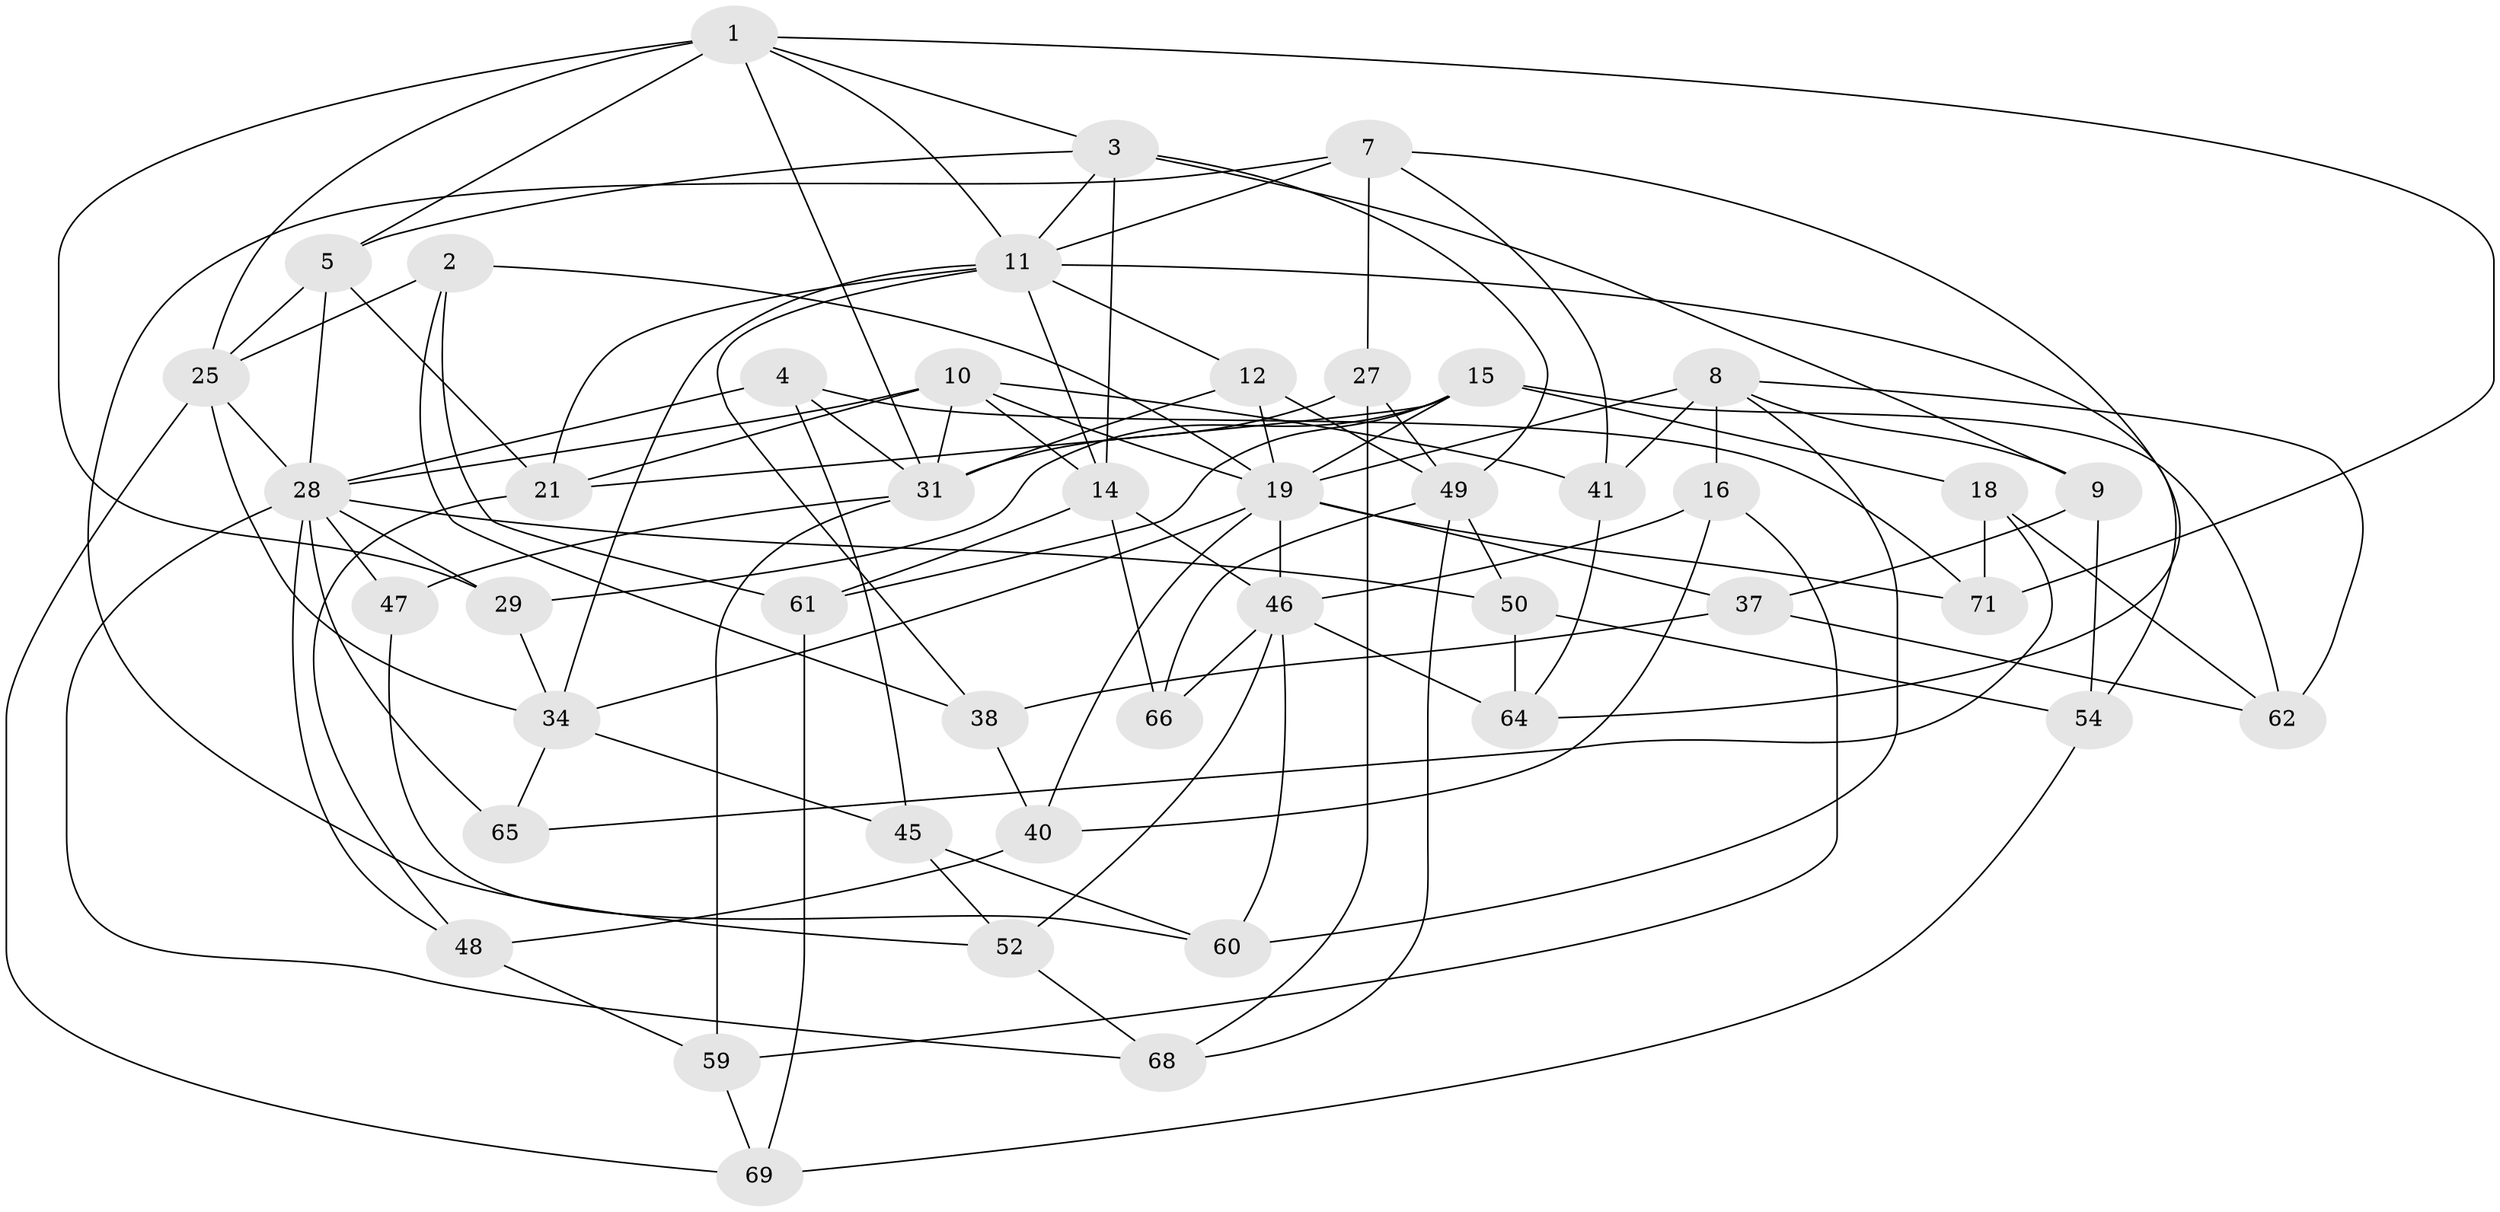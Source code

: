 // original degree distribution, {4: 1.0}
// Generated by graph-tools (version 1.1) at 2025/20/03/04/25 18:20:58]
// undirected, 45 vertices, 111 edges
graph export_dot {
graph [start="1"]
  node [color=gray90,style=filled];
  1 [super="+22+6"];
  2;
  3 [super="+36"];
  4;
  5 [super="+17"];
  7 [super="+30"];
  8 [super="+24"];
  9;
  10 [super="+32"];
  11 [super="+13+67"];
  12;
  14 [super="+26"];
  15 [super="+33"];
  16;
  18;
  19 [super="+56+44+20"];
  21 [super="+23"];
  25 [super="+42"];
  27;
  28 [super="+63+72"];
  29 [super="+43"];
  31 [super="+35+57"];
  34 [super="+39"];
  37;
  38;
  40;
  41;
  45;
  46 [super="+58+53"];
  47;
  48;
  49 [super="+51"];
  50;
  52;
  54;
  59;
  60;
  61;
  62;
  64;
  65;
  66;
  68;
  69;
  71;
  1 -- 29 [weight=2];
  1 -- 11;
  1 -- 3;
  1 -- 5;
  1 -- 71;
  1 -- 25;
  1 -- 31;
  2 -- 38;
  2 -- 61;
  2 -- 25;
  2 -- 19;
  3 -- 49;
  3 -- 14;
  3 -- 11;
  3 -- 9;
  3 -- 5;
  4 -- 28;
  4 -- 71;
  4 -- 45;
  4 -- 31;
  5 -- 28 [weight=2];
  5 -- 21;
  5 -- 25;
  7 -- 64;
  7 -- 27;
  7 -- 11 [weight=2];
  7 -- 41;
  7 -- 52;
  8 -- 16;
  8 -- 41;
  8 -- 9;
  8 -- 19;
  8 -- 60;
  8 -- 62;
  9 -- 37;
  9 -- 54;
  10 -- 41;
  10 -- 21;
  10 -- 19;
  10 -- 28;
  10 -- 31;
  10 -- 14;
  11 -- 21 [weight=2];
  11 -- 34 [weight=2];
  11 -- 54;
  11 -- 12;
  11 -- 14;
  11 -- 38;
  12 -- 19;
  12 -- 31;
  12 -- 49;
  14 -- 66;
  14 -- 61;
  14 -- 46;
  15 -- 21;
  15 -- 62;
  15 -- 61;
  15 -- 18;
  15 -- 19;
  15 -- 29;
  16 -- 46;
  16 -- 40;
  16 -- 59;
  18 -- 65;
  18 -- 71;
  18 -- 62;
  19 -- 34;
  19 -- 37;
  19 -- 46;
  19 -- 71;
  19 -- 40;
  21 -- 48;
  25 -- 34;
  25 -- 69;
  25 -- 28;
  27 -- 31;
  27 -- 68;
  27 -- 49;
  28 -- 48;
  28 -- 65 [weight=2];
  28 -- 29;
  28 -- 47;
  28 -- 50;
  28 -- 68;
  29 -- 34 [weight=2];
  31 -- 47 [weight=2];
  31 -- 59;
  34 -- 65;
  34 -- 45;
  37 -- 38;
  37 -- 62;
  38 -- 40;
  40 -- 48;
  41 -- 64;
  45 -- 52;
  45 -- 60;
  46 -- 66 [weight=2];
  46 -- 64;
  46 -- 52;
  46 -- 60;
  47 -- 60;
  48 -- 59;
  49 -- 50;
  49 -- 68;
  49 -- 66;
  50 -- 64;
  50 -- 54;
  52 -- 68;
  54 -- 69;
  59 -- 69;
  61 -- 69;
}
